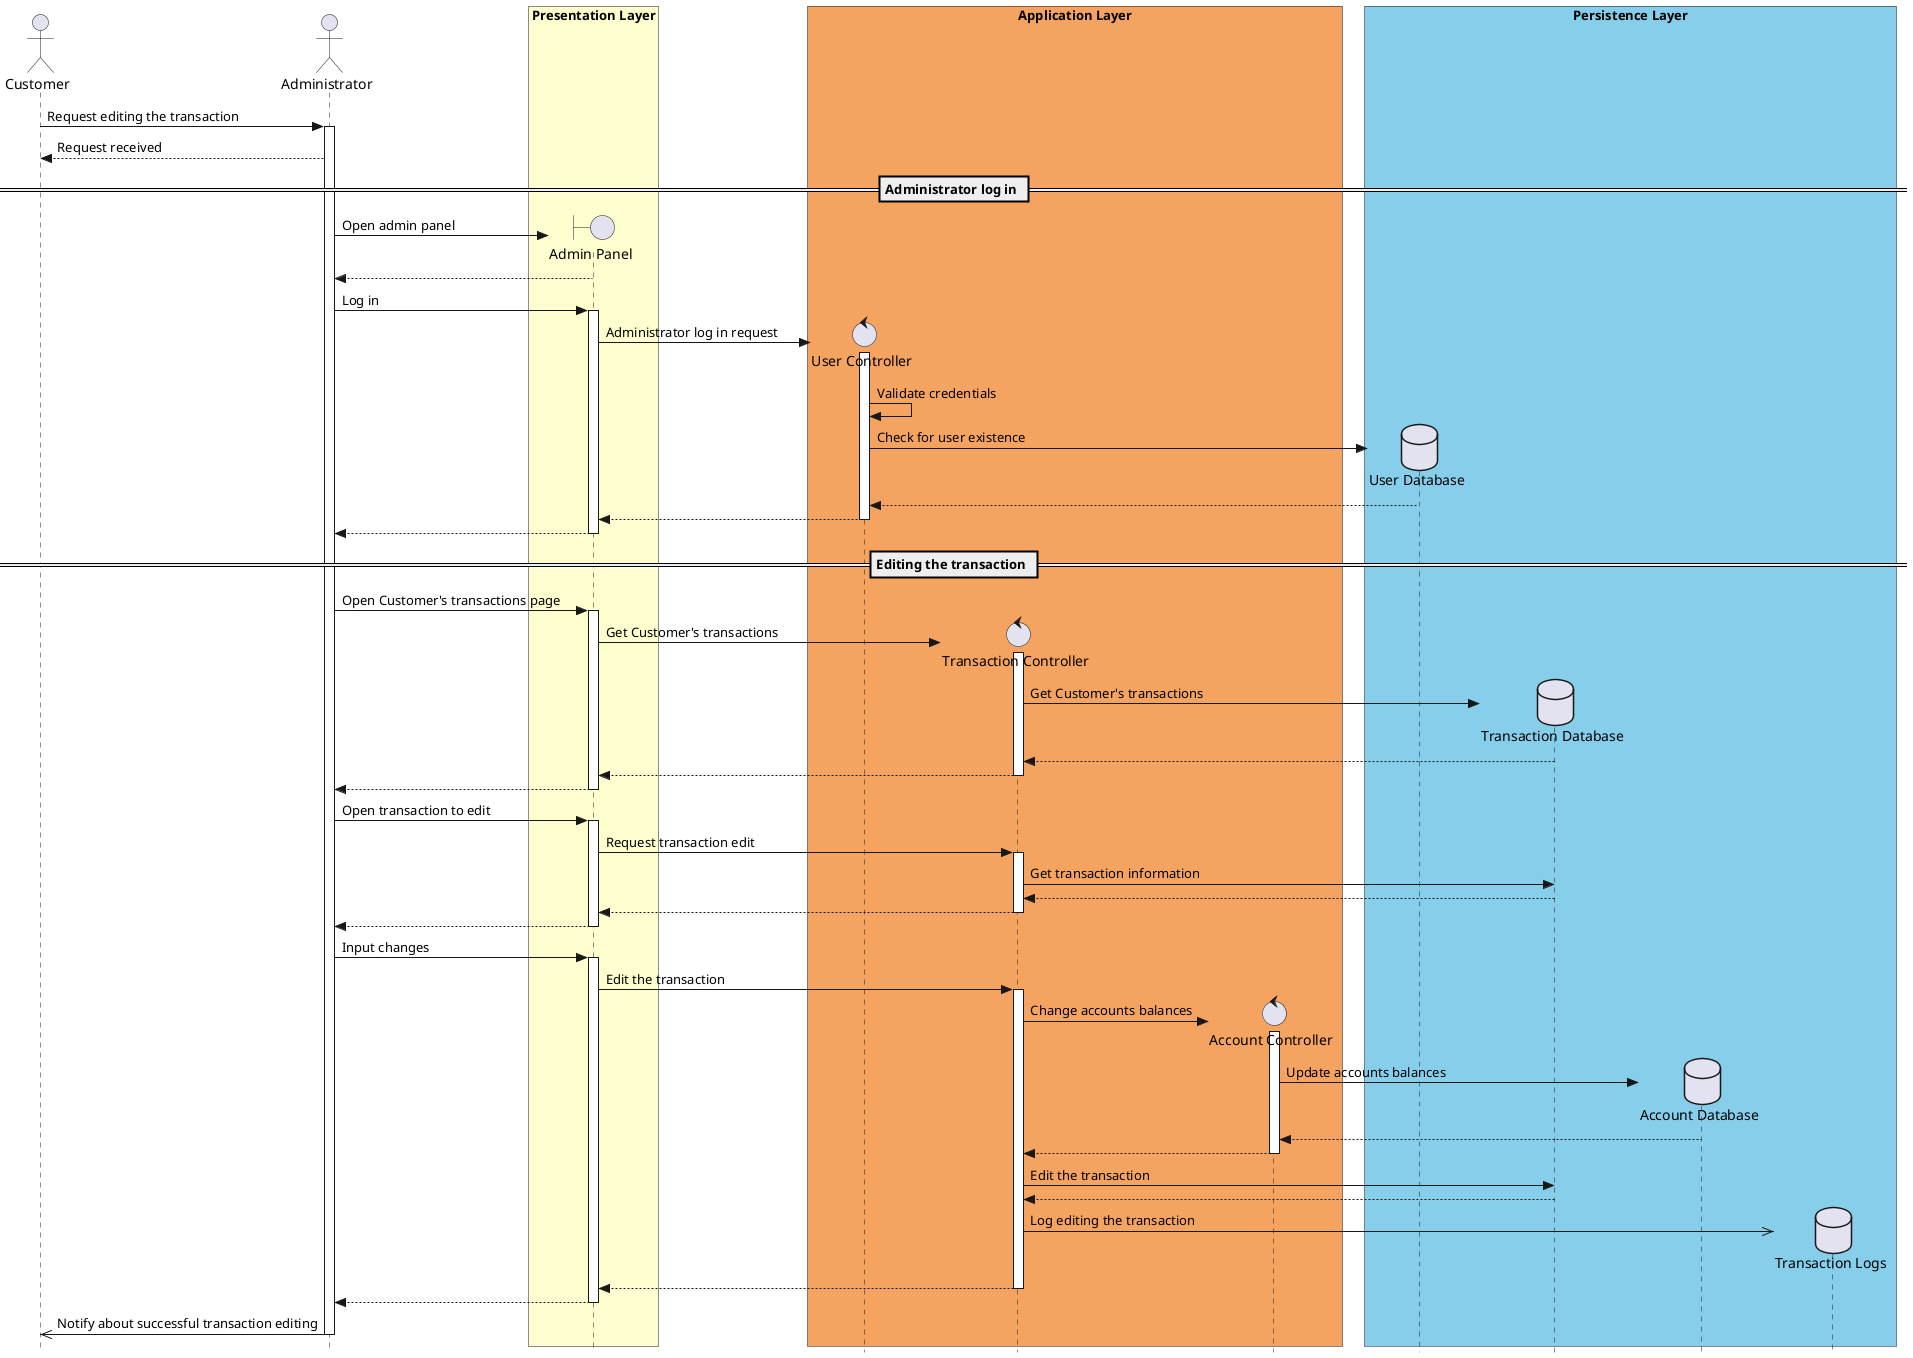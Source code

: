 @startuml
skinparam style strictuml
skinparam BoxPadding 10

actor Customer as user
actor Administrator as admin

box "Presentation Layer" #fefece
boundary "Admin Panel" as panel
end box

box "Application Layer" #SandyBrown
control "User Controller" as userc
control "Transaction Controller" as transactionc
control "Account Controller" as accountc
end box

box "Persistence Layer" #SkyBlue
database "User Database" as users
database "Transaction Database" as transactions
database "Account Database" as accounts
database "Transaction Logs" as logs
end box

user -> admin ++ : Request editing the transaction
admin --> user : Request received

== Administrator log in ==

create panel
admin -> panel : Open admin panel
panel --> admin
admin -> panel ++ : Log in
create userc
panel -> userc ++ : Administrator log in request
userc -> userc : Validate credentials
create users
userc -> users : Check for user existence
users --> userc
userc --> panel --
panel --> admin --

== Editing the transaction ==

admin -> panel ++ : Open Customer's transactions page
create transactionc
panel -> transactionc ++ : Get Customer's transactions
create transactions
transactionc -> transactions : Get Customer's transactions
transactions --> transactionc
transactionc --> panel --
panel --> admin --
admin -> panel ++ : Open transaction to edit
panel -> transactionc ++ : Request transaction edit
transactionc -> transactions : Get transaction information
transactions --> transactionc
transactionc --> panel --
panel --> admin --
admin -> panel ++ : Input changes
panel -> transactionc ++ : Edit the transaction
create accountc
transactionc -> accountc ++ : Change accounts balances
create accounts
accountc -> accounts : Update accounts balances
accounts --> accountc
accountc --> transactionc --
transactionc -> transactions : Edit the transaction
transactions --> transactionc
create logs
transactionc ->> logs : Log editing the transaction
transactionc --> panel --
panel --> admin --
admin ->> user -- : Notify about successful transaction editing

@enduml
